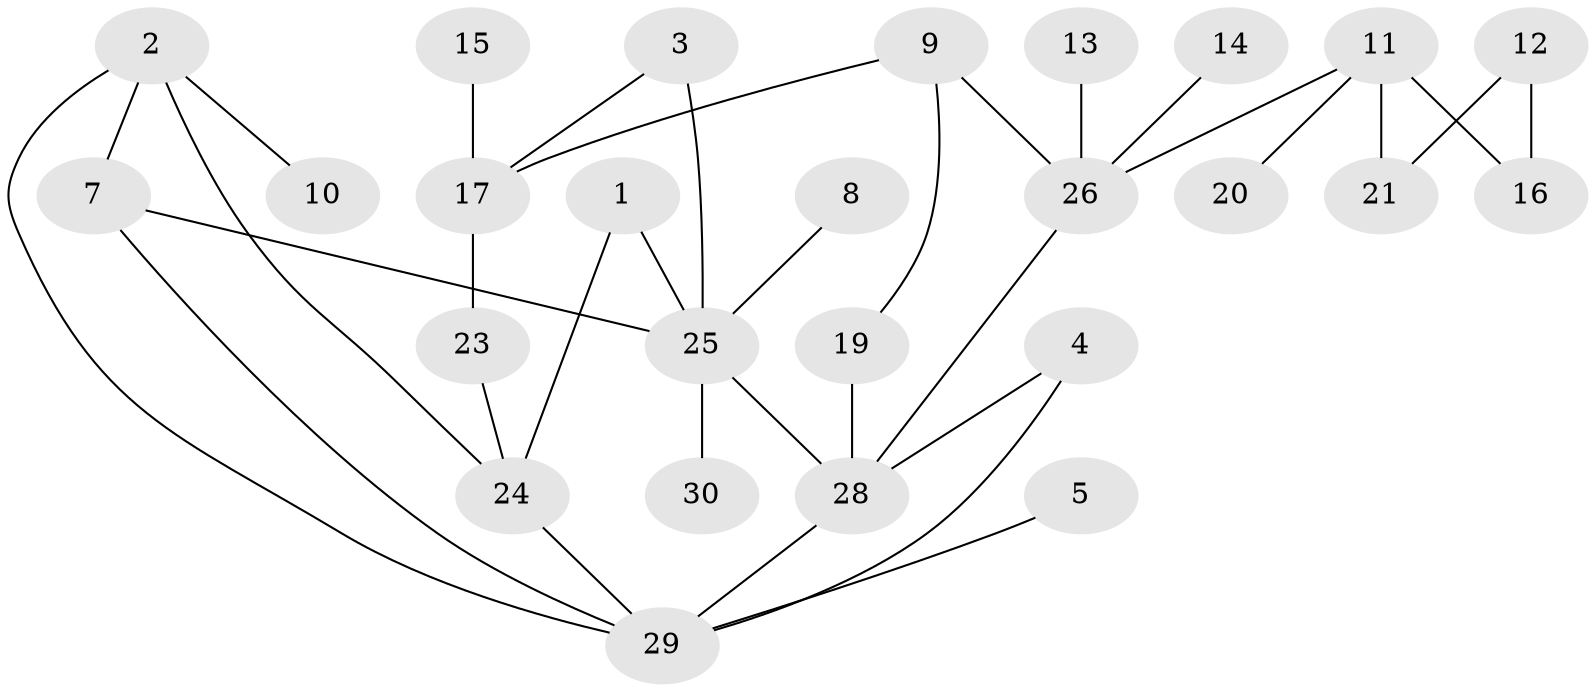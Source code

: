 // original degree distribution, {5: 0.0847457627118644, 2: 0.2711864406779661, 3: 0.2542372881355932, 4: 0.05084745762711865, 1: 0.2711864406779661, 0: 0.06779661016949153}
// Generated by graph-tools (version 1.1) at 2025/49/03/09/25 03:49:13]
// undirected, 26 vertices, 34 edges
graph export_dot {
graph [start="1"]
  node [color=gray90,style=filled];
  1;
  2;
  3;
  4;
  5;
  7;
  8;
  9;
  10;
  11;
  12;
  13;
  14;
  15;
  16;
  17;
  19;
  20;
  21;
  23;
  24;
  25;
  26;
  28;
  29;
  30;
  1 -- 24 [weight=1.0];
  1 -- 25 [weight=1.0];
  2 -- 7 [weight=1.0];
  2 -- 10 [weight=1.0];
  2 -- 24 [weight=1.0];
  2 -- 29 [weight=1.0];
  3 -- 17 [weight=1.0];
  3 -- 25 [weight=1.0];
  4 -- 28 [weight=1.0];
  4 -- 29 [weight=1.0];
  5 -- 29 [weight=1.0];
  7 -- 25 [weight=1.0];
  7 -- 29 [weight=1.0];
  8 -- 25 [weight=1.0];
  9 -- 17 [weight=1.0];
  9 -- 19 [weight=1.0];
  9 -- 26 [weight=1.0];
  11 -- 16 [weight=1.0];
  11 -- 20 [weight=1.0];
  11 -- 21 [weight=1.0];
  11 -- 26 [weight=1.0];
  12 -- 16 [weight=1.0];
  12 -- 21 [weight=1.0];
  13 -- 26 [weight=1.0];
  14 -- 26 [weight=1.0];
  15 -- 17 [weight=1.0];
  17 -- 23 [weight=1.0];
  19 -- 28 [weight=1.0];
  23 -- 24 [weight=1.0];
  24 -- 29 [weight=1.0];
  25 -- 28 [weight=1.0];
  25 -- 30 [weight=1.0];
  26 -- 28 [weight=1.0];
  28 -- 29 [weight=1.0];
}
